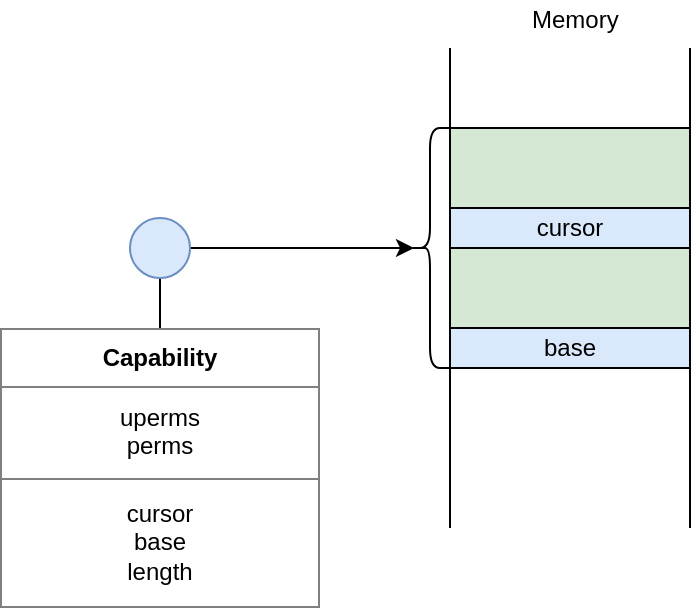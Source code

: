 <mxfile version="12.1.7" type="device" pages="1"><diagram id="AcWAu1mOmEbFX7DACeK3" name="Page-1"><mxGraphModel dx="1158" dy="726" grid="1" gridSize="10" guides="1" tooltips="1" connect="1" arrows="1" fold="1" page="1" pageScale="1" pageWidth="850" pageHeight="1100" math="0" shadow="0"><root><mxCell id="0"/><mxCell id="1" parent="0"/><mxCell id="sYsF_9AUlZakPIjhUQ8a-2" value="" style="endArrow=none;html=1;" parent="1" edge="1"><mxGeometry width="50" height="50" relative="1" as="geometry"><mxPoint x="280" y="280" as="sourcePoint"/><mxPoint x="280" y="40" as="targetPoint"/></mxGeometry></mxCell><mxCell id="sYsF_9AUlZakPIjhUQ8a-3" value="" style="endArrow=none;html=1;" parent="1" edge="1"><mxGeometry width="50" height="50" relative="1" as="geometry"><mxPoint x="400" y="280" as="sourcePoint"/><mxPoint x="400" y="40" as="targetPoint"/></mxGeometry></mxCell><mxCell id="sYsF_9AUlZakPIjhUQ8a-4" value="Memory" style="text;html=1;resizable=0;points=[];autosize=1;align=left;verticalAlign=top;spacingTop=-4;" parent="1" vertex="1"><mxGeometry x="319" y="16" width="60" height="20" as="geometry"/></mxCell><mxCell id="sYsF_9AUlZakPIjhUQ8a-7" value="" style="rounded=0;whiteSpace=wrap;html=1;fillColor=#d5e8d4;strokeColor=#000000;" parent="1" vertex="1"><mxGeometry x="280" y="80" width="120" height="120" as="geometry"/></mxCell><mxCell id="sYsF_9AUlZakPIjhUQ8a-16" style="edgeStyle=orthogonalEdgeStyle;rounded=0;orthogonalLoop=1;jettySize=auto;html=1;exitX=1;exitY=0.5;exitDx=0;exitDy=0;entryX=0.1;entryY=0.5;entryDx=0;entryDy=0;entryPerimeter=0;" parent="1" source="sYsF_9AUlZakPIjhUQ8a-14" edge="1" target="mPnVBt06ATPCs9ScQVuu-1"><mxGeometry relative="1" as="geometry"><mxPoint x="240" y="141" as="targetPoint"/></mxGeometry></mxCell><mxCell id="mPnVBt06ATPCs9ScQVuu-5" style="edgeStyle=orthogonalEdgeStyle;rounded=0;orthogonalLoop=1;jettySize=auto;html=1;exitX=0.5;exitY=1;exitDx=0;exitDy=0;entryX=0.5;entryY=0;entryDx=0;entryDy=0;endArrow=none;endFill=0;" edge="1" parent="1" source="sYsF_9AUlZakPIjhUQ8a-14" target="mPnVBt06ATPCs9ScQVuu-4"><mxGeometry relative="1" as="geometry"/></mxCell><mxCell id="sYsF_9AUlZakPIjhUQ8a-14" value="" style="ellipse;whiteSpace=wrap;html=1;aspect=fixed;strokeColor=#6c8ebf;fillColor=#dae8fc;" parent="1" vertex="1"><mxGeometry x="120" y="125" width="30" height="30" as="geometry"/></mxCell><mxCell id="mPnVBt06ATPCs9ScQVuu-1" value="" style="shape=curlyBracket;whiteSpace=wrap;html=1;rounded=1;" vertex="1" parent="1"><mxGeometry x="260" y="80" width="20" height="120" as="geometry"/></mxCell><mxCell id="mPnVBt06ATPCs9ScQVuu-2" value="base" style="rounded=0;whiteSpace=wrap;html=1;strokeColor=#000000;fillColor=#dae8fc;" vertex="1" parent="1"><mxGeometry x="280" y="180" width="120" height="20" as="geometry"/></mxCell><mxCell id="mPnVBt06ATPCs9ScQVuu-3" value="cursor" style="rounded=0;whiteSpace=wrap;html=1;strokeColor=#000000;fillColor=#dae8fc;" vertex="1" parent="1"><mxGeometry x="280" y="120" width="120" height="20" as="geometry"/></mxCell><mxCell id="mPnVBt06ATPCs9ScQVuu-4" value="&lt;table border=&quot;1&quot; width=&quot;100%&quot; cellpadding=&quot;4&quot; style=&quot;width: 100% ; height: 100% ; border-collapse: collapse&quot;&gt;&lt;tbody&gt;&lt;tr&gt;&lt;th align=&quot;center&quot;&gt;&lt;b&gt;Capability&lt;/b&gt;&lt;/th&gt;&lt;/tr&gt;&lt;tr&gt;&lt;td align=&quot;center&quot;&gt;uperms&lt;br&gt;perms&lt;/td&gt;&lt;/tr&gt;&lt;tr&gt;&lt;td align=&quot;center&quot;&gt;cursor&lt;br&gt;base&lt;br&gt;length&lt;/td&gt;&lt;/tr&gt;&lt;/tbody&gt;&lt;/table&gt;" style="text;html=1;strokeColor=none;fillColor=none;overflow=fill;" vertex="1" parent="1"><mxGeometry x="55" y="180" width="160" height="140" as="geometry"/></mxCell></root></mxGraphModel></diagram></mxfile>
